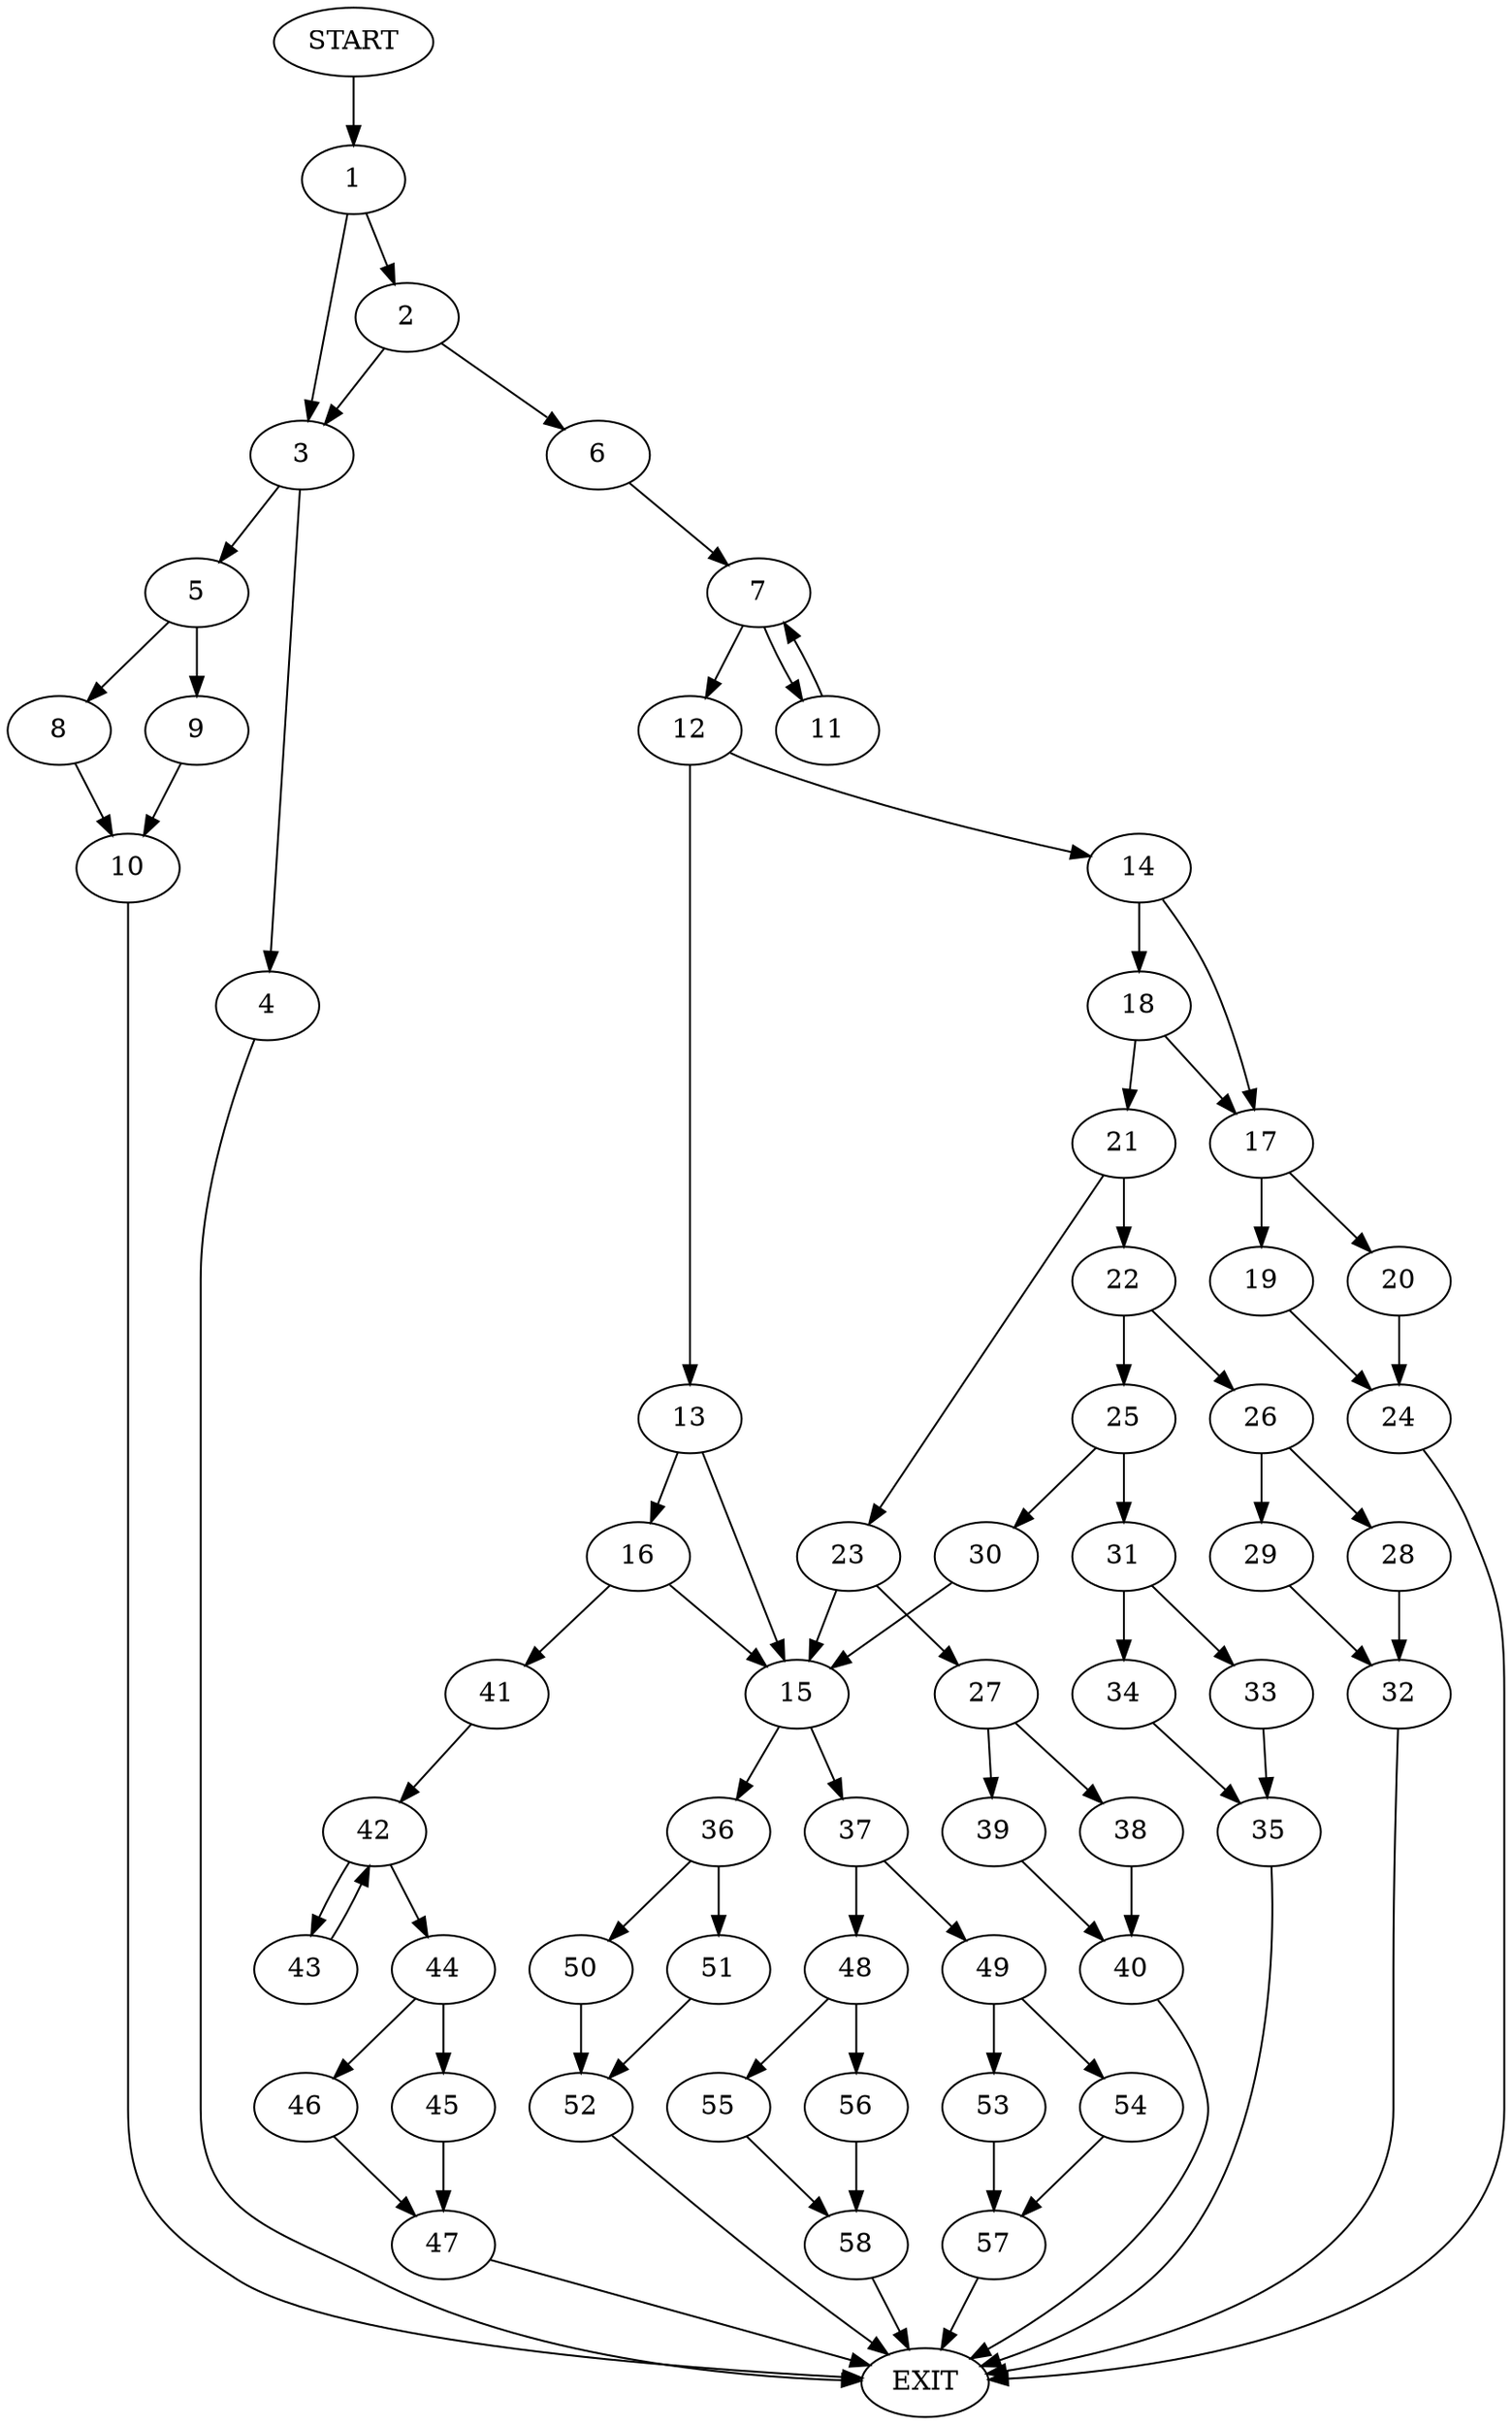 digraph {
0 [label="START"]
59 [label="EXIT"]
0 -> 1
1 -> 2
1 -> 3
3 -> 4
3 -> 5
2 -> 3
2 -> 6
6 -> 7
5 -> 8
5 -> 9
4 -> 59
8 -> 10
9 -> 10
10 -> 59
7 -> 11
7 -> 12
11 -> 7
12 -> 13
12 -> 14
13 -> 15
13 -> 16
14 -> 17
14 -> 18
17 -> 19
17 -> 20
18 -> 17
18 -> 21
21 -> 22
21 -> 23
19 -> 24
20 -> 24
24 -> 59
22 -> 25
22 -> 26
23 -> 27
23 -> 15
26 -> 28
26 -> 29
25 -> 30
25 -> 31
28 -> 32
29 -> 32
32 -> 59
30 -> 15
31 -> 33
31 -> 34
34 -> 35
33 -> 35
35 -> 59
15 -> 36
15 -> 37
27 -> 38
27 -> 39
38 -> 40
39 -> 40
40 -> 59
16 -> 15
16 -> 41
41 -> 42
42 -> 43
42 -> 44
44 -> 45
44 -> 46
43 -> 42
46 -> 47
45 -> 47
47 -> 59
37 -> 48
37 -> 49
36 -> 50
36 -> 51
51 -> 52
50 -> 52
52 -> 59
49 -> 53
49 -> 54
48 -> 55
48 -> 56
53 -> 57
54 -> 57
57 -> 59
56 -> 58
55 -> 58
58 -> 59
}
